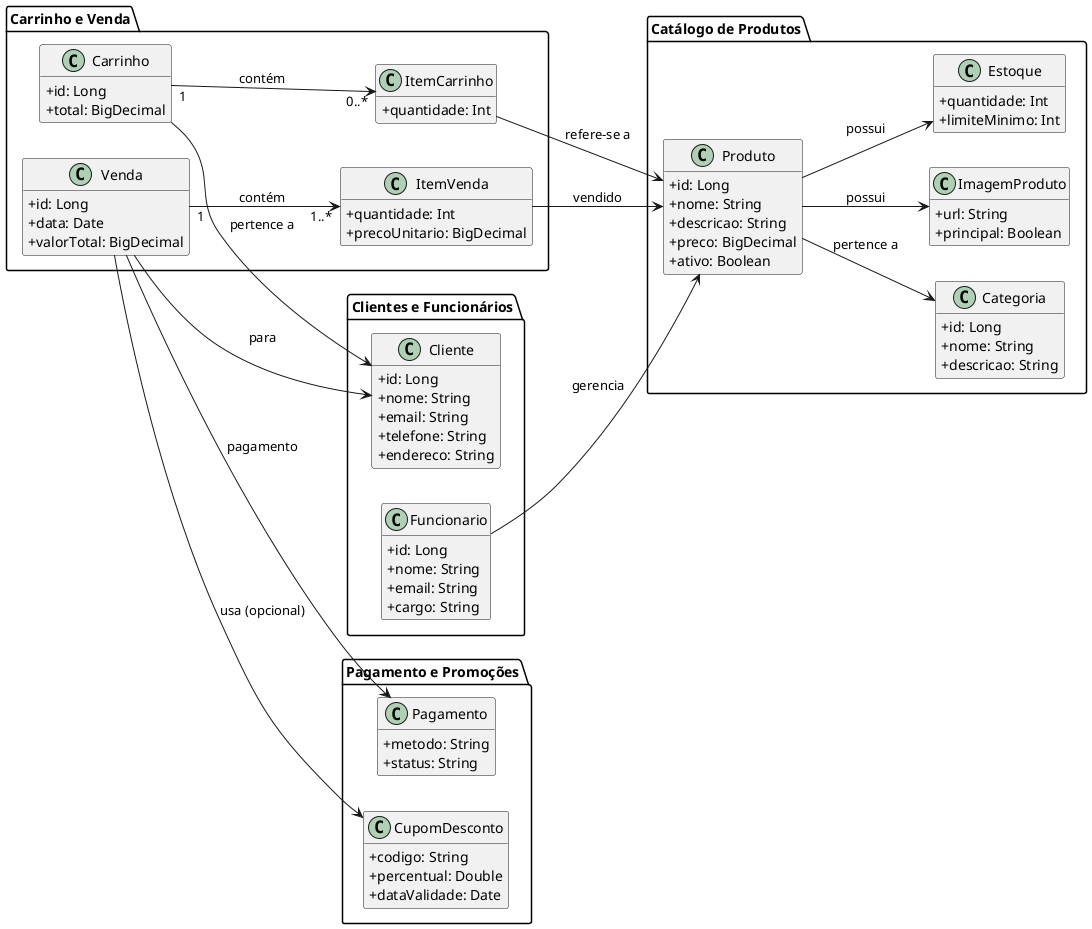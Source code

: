 @startuml
skinparam classAttributeIconSize 0
hide empty methods
hide empty fields

left to right direction

package "Clientes e Funcionários" {
    class Cliente {
      +id: Long
      +nome: String
      +email: String
      +telefone: String
      +endereco: String
    }

    class Funcionario {
      +id: Long
      +nome: String
      +email: String
      +cargo: String
    }
}

package "Carrinho e Venda" {
    class Carrinho {
      +id: Long
      +total: BigDecimal
    }

    class ItemCarrinho {
      +quantidade: Int
    }

    class Venda {
      +id: Long
      +data: Date
      +valorTotal: BigDecimal
    }

    class ItemVenda {
      +quantidade: Int
      +precoUnitario: BigDecimal
    }
}

package "Catálogo de Produtos" {
    class Produto {
      +id: Long
      +nome: String
      +descricao: String
      +preco: BigDecimal
      +ativo: Boolean
    }

    class Categoria {
      +id: Long
      +nome: String
      +descricao: String
    }

    class ImagemProduto {
      +url: String
      +principal: Boolean
    }

    class Estoque {
      +quantidade: Int
      +limiteMinimo: Int
    }
}

package "Pagamento e Promoções" {
    class Pagamento {
      +metodo: String
      +status: String
    }

    class CupomDesconto {
      +codigo: String
      +percentual: Double
      +dataValidade: Date
    }
}

' ===== RELACIONAMENTOS (reposicionados para clareza) =====

Carrinho --> Cliente : pertence a
Carrinho "1" --> "0..*" ItemCarrinho : contém
ItemCarrinho --> Produto : refere-se a

Venda "1" --> "1..*" ItemVenda : contém
ItemVenda --> Produto : vendido
Venda --> Cliente : para
Venda --> Pagamento : pagamento
Venda --> CupomDesconto : usa (opcional)

Produto --> Categoria : pertence a
Produto --> Estoque : possui
Produto --> ImagemProduto : possui
Funcionario --> Produto : gerencia

@enduml